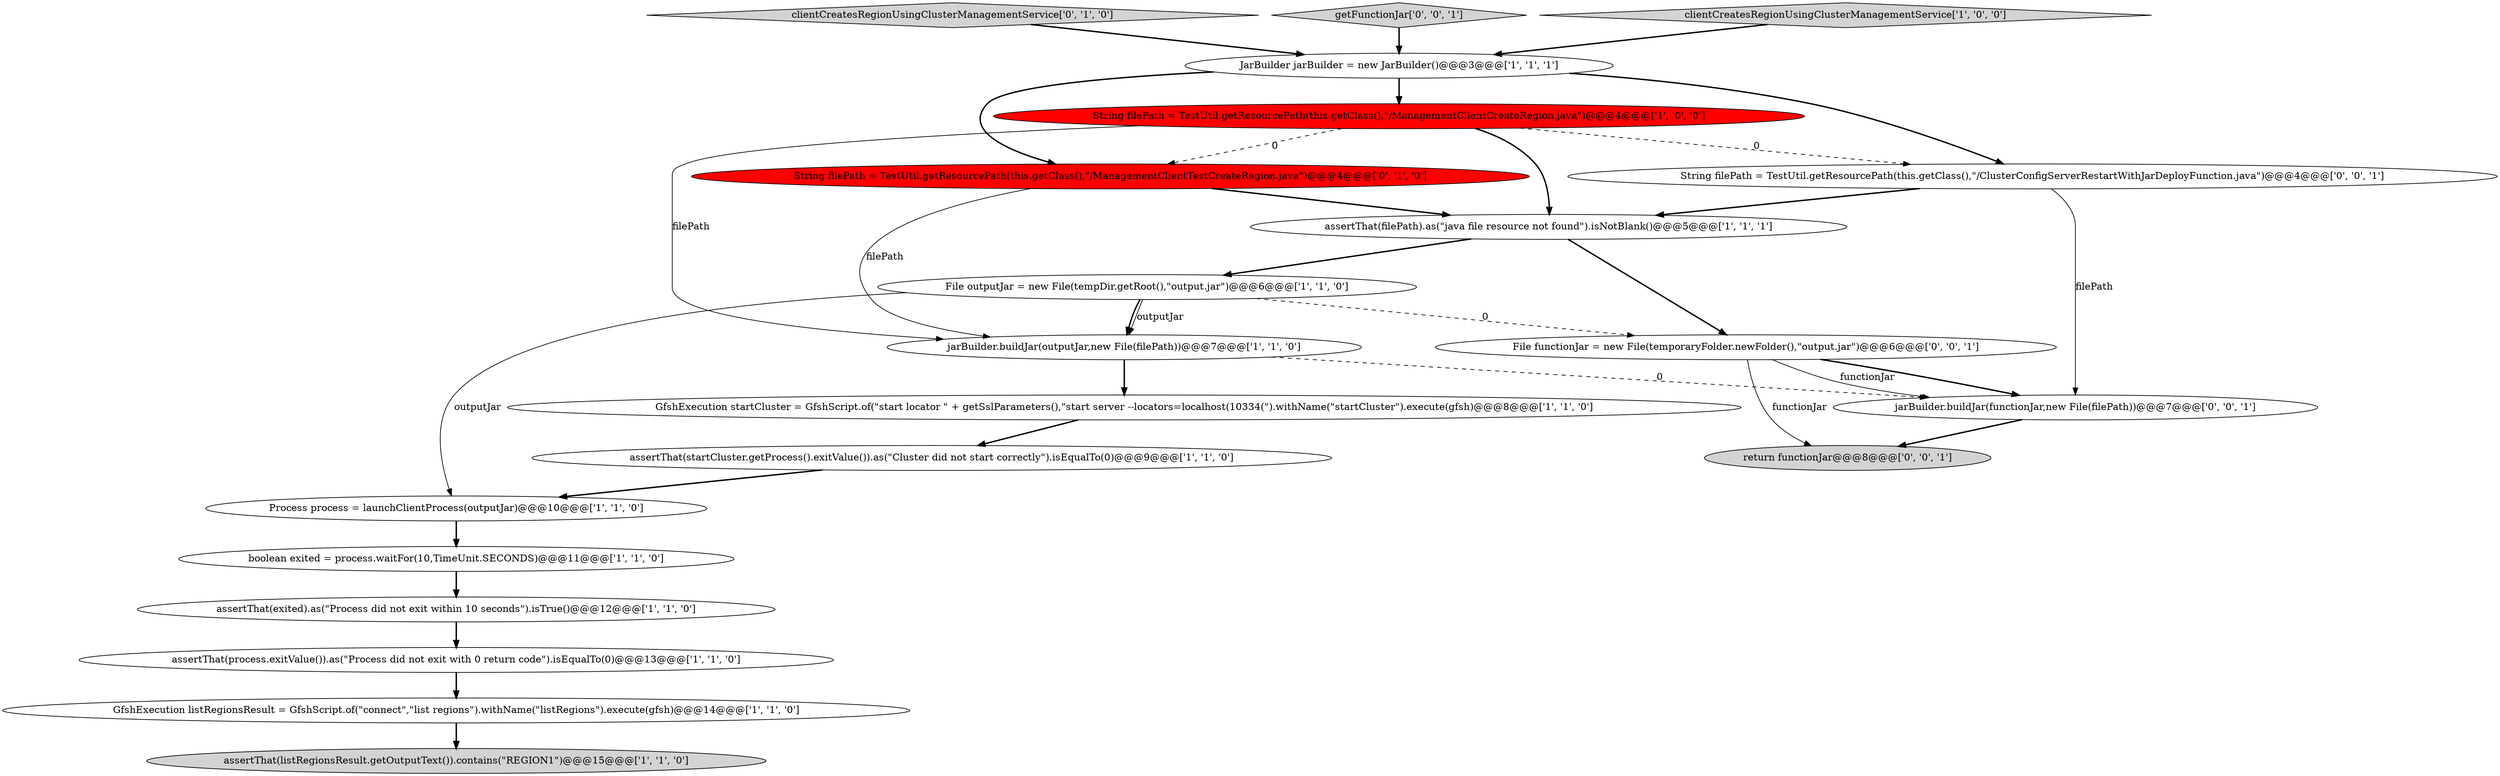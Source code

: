 digraph {
0 [style = filled, label = "assertThat(filePath).as(\"java file resource not found\").isNotBlank()@@@5@@@['1', '1', '1']", fillcolor = white, shape = ellipse image = "AAA0AAABBB1BBB"];
1 [style = filled, label = "assertThat(process.exitValue()).as(\"Process did not exit with 0 return code\").isEqualTo(0)@@@13@@@['1', '1', '0']", fillcolor = white, shape = ellipse image = "AAA0AAABBB1BBB"];
10 [style = filled, label = "assertThat(exited).as(\"Process did not exit within 10 seconds\").isTrue()@@@12@@@['1', '1', '0']", fillcolor = white, shape = ellipse image = "AAA0AAABBB1BBB"];
14 [style = filled, label = "clientCreatesRegionUsingClusterManagementService['0', '1', '0']", fillcolor = lightgray, shape = diamond image = "AAA0AAABBB2BBB"];
16 [style = filled, label = "getFunctionJar['0', '0', '1']", fillcolor = lightgray, shape = diamond image = "AAA0AAABBB3BBB"];
5 [style = filled, label = "assertThat(listRegionsResult.getOutputText()).contains(\"REGION1\")@@@15@@@['1', '1', '0']", fillcolor = lightgray, shape = ellipse image = "AAA0AAABBB1BBB"];
8 [style = filled, label = "assertThat(startCluster.getProcess().exitValue()).as(\"Cluster did not start correctly\").isEqualTo(0)@@@9@@@['1', '1', '0']", fillcolor = white, shape = ellipse image = "AAA0AAABBB1BBB"];
7 [style = filled, label = "JarBuilder jarBuilder = new JarBuilder()@@@3@@@['1', '1', '1']", fillcolor = white, shape = ellipse image = "AAA0AAABBB1BBB"];
13 [style = filled, label = "clientCreatesRegionUsingClusterManagementService['1', '0', '0']", fillcolor = lightgray, shape = diamond image = "AAA0AAABBB1BBB"];
3 [style = filled, label = "File outputJar = new File(tempDir.getRoot(),\"output.jar\")@@@6@@@['1', '1', '0']", fillcolor = white, shape = ellipse image = "AAA0AAABBB1BBB"];
6 [style = filled, label = "GfshExecution startCluster = GfshScript.of(\"start locator \" + getSslParameters(),\"start server --locators=localhost(10334(\").withName(\"startCluster\").execute(gfsh)@@@8@@@['1', '1', '0']", fillcolor = white, shape = ellipse image = "AAA0AAABBB1BBB"];
17 [style = filled, label = "return functionJar@@@8@@@['0', '0', '1']", fillcolor = lightgray, shape = ellipse image = "AAA0AAABBB3BBB"];
20 [style = filled, label = "jarBuilder.buildJar(functionJar,new File(filePath))@@@7@@@['0', '0', '1']", fillcolor = white, shape = ellipse image = "AAA0AAABBB3BBB"];
9 [style = filled, label = "Process process = launchClientProcess(outputJar)@@@10@@@['1', '1', '0']", fillcolor = white, shape = ellipse image = "AAA0AAABBB1BBB"];
18 [style = filled, label = "String filePath = TestUtil.getResourcePath(this.getClass(),\"/ClusterConfigServerRestartWithJarDeployFunction.java\")@@@4@@@['0', '0', '1']", fillcolor = white, shape = ellipse image = "AAA0AAABBB3BBB"];
4 [style = filled, label = "String filePath = TestUtil.getResourcePath(this.getClass(),\"/ManagementClientCreateRegion.java\")@@@4@@@['1', '0', '0']", fillcolor = red, shape = ellipse image = "AAA1AAABBB1BBB"];
19 [style = filled, label = "File functionJar = new File(temporaryFolder.newFolder(),\"output.jar\")@@@6@@@['0', '0', '1']", fillcolor = white, shape = ellipse image = "AAA0AAABBB3BBB"];
12 [style = filled, label = "GfshExecution listRegionsResult = GfshScript.of(\"connect\",\"list regions\").withName(\"listRegions\").execute(gfsh)@@@14@@@['1', '1', '0']", fillcolor = white, shape = ellipse image = "AAA0AAABBB1BBB"];
11 [style = filled, label = "boolean exited = process.waitFor(10,TimeUnit.SECONDS)@@@11@@@['1', '1', '0']", fillcolor = white, shape = ellipse image = "AAA0AAABBB1BBB"];
15 [style = filled, label = "String filePath = TestUtil.getResourcePath(this.getClass(),\"/ManagementClientTestCreateRegion.java\")@@@4@@@['0', '1', '0']", fillcolor = red, shape = ellipse image = "AAA1AAABBB2BBB"];
2 [style = filled, label = "jarBuilder.buildJar(outputJar,new File(filePath))@@@7@@@['1', '1', '0']", fillcolor = white, shape = ellipse image = "AAA0AAABBB1BBB"];
0->3 [style = bold, label=""];
4->18 [style = dashed, label="0"];
20->17 [style = bold, label=""];
2->20 [style = dashed, label="0"];
9->11 [style = bold, label=""];
12->5 [style = bold, label=""];
4->2 [style = solid, label="filePath"];
0->19 [style = bold, label=""];
2->6 [style = bold, label=""];
3->2 [style = solid, label="outputJar"];
19->20 [style = bold, label=""];
16->7 [style = bold, label=""];
7->4 [style = bold, label=""];
15->2 [style = solid, label="filePath"];
4->0 [style = bold, label=""];
14->7 [style = bold, label=""];
3->19 [style = dashed, label="0"];
18->20 [style = solid, label="filePath"];
3->9 [style = solid, label="outputJar"];
19->20 [style = solid, label="functionJar"];
3->2 [style = bold, label=""];
11->10 [style = bold, label=""];
13->7 [style = bold, label=""];
4->15 [style = dashed, label="0"];
15->0 [style = bold, label=""];
6->8 [style = bold, label=""];
8->9 [style = bold, label=""];
1->12 [style = bold, label=""];
7->18 [style = bold, label=""];
7->15 [style = bold, label=""];
19->17 [style = solid, label="functionJar"];
10->1 [style = bold, label=""];
18->0 [style = bold, label=""];
}
